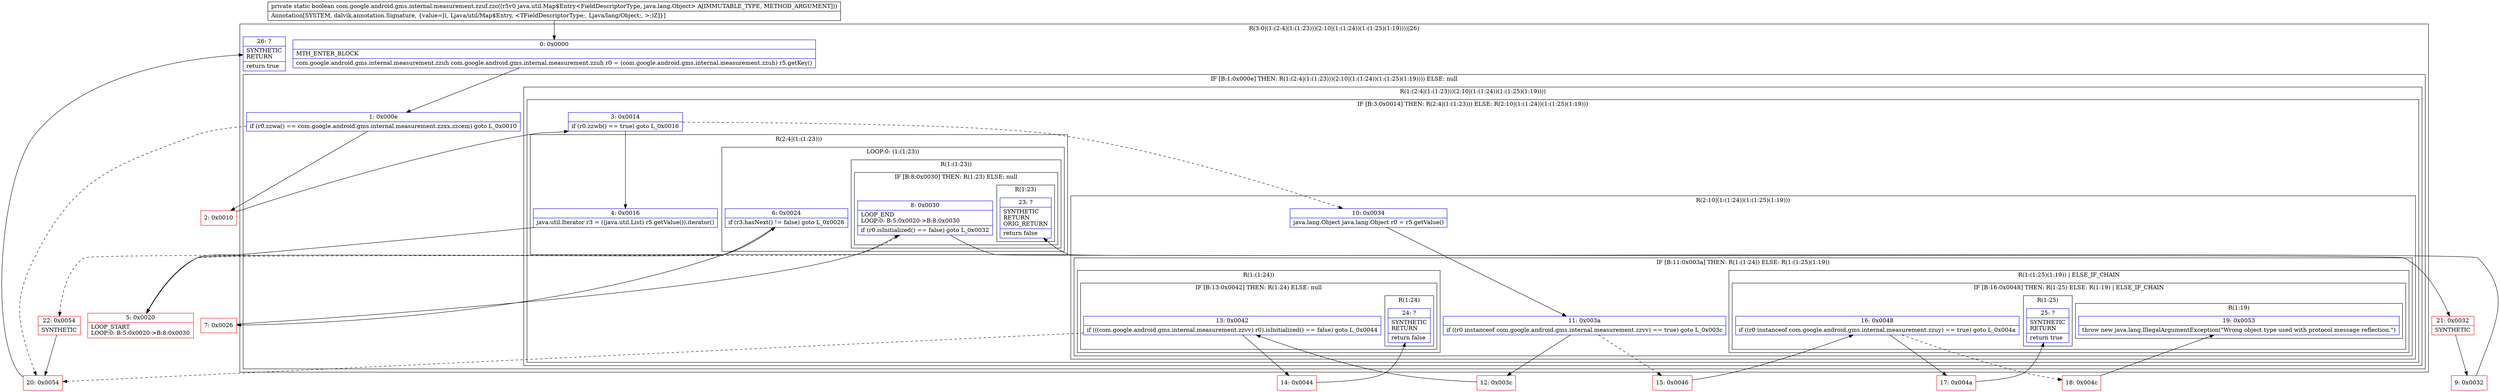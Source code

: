 digraph "CFG forcom.google.android.gms.internal.measurement.zzuf.zzc(Ljava\/util\/Map$Entry;)Z" {
subgraph cluster_Region_1229871611 {
label = "R(3:0|(1:(2:4|(1:(1:23)))(2:10|(1:(1:24))(1:(1:25)(1:19))))|26)";
node [shape=record,color=blue];
Node_0 [shape=record,label="{0\:\ 0x0000|MTH_ENTER_BLOCK\l|com.google.android.gms.internal.measurement.zzuh com.google.android.gms.internal.measurement.zzuh r0 = (com.google.android.gms.internal.measurement.zzuh) r5.getKey()\l}"];
subgraph cluster_IfRegion_561191905 {
label = "IF [B:1:0x000e] THEN: R(1:(2:4|(1:(1:23)))(2:10|(1:(1:24))(1:(1:25)(1:19)))) ELSE: null";
node [shape=record,color=blue];
Node_1 [shape=record,label="{1\:\ 0x000e|if (r0.zzwa() == com.google.android.gms.internal.measurement.zzxx.zzcem) goto L_0x0010\l}"];
subgraph cluster_Region_1126766130 {
label = "R(1:(2:4|(1:(1:23)))(2:10|(1:(1:24))(1:(1:25)(1:19))))";
node [shape=record,color=blue];
subgraph cluster_IfRegion_1835836316 {
label = "IF [B:3:0x0014] THEN: R(2:4|(1:(1:23))) ELSE: R(2:10|(1:(1:24))(1:(1:25)(1:19)))";
node [shape=record,color=blue];
Node_3 [shape=record,label="{3\:\ 0x0014|if (r0.zzwb() == true) goto L_0x0016\l}"];
subgraph cluster_Region_563251258 {
label = "R(2:4|(1:(1:23)))";
node [shape=record,color=blue];
Node_4 [shape=record,label="{4\:\ 0x0016|java.util.Iterator r3 = ((java.util.List) r5.getValue()).iterator()\l}"];
subgraph cluster_LoopRegion_1451636011 {
label = "LOOP:0: (1:(1:23))";
node [shape=record,color=blue];
Node_6 [shape=record,label="{6\:\ 0x0024|if (r3.hasNext() != false) goto L_0x0026\l}"];
subgraph cluster_Region_1866182603 {
label = "R(1:(1:23))";
node [shape=record,color=blue];
subgraph cluster_IfRegion_1680391320 {
label = "IF [B:8:0x0030] THEN: R(1:23) ELSE: null";
node [shape=record,color=blue];
Node_8 [shape=record,label="{8\:\ 0x0030|LOOP_END\lLOOP:0: B:5:0x0020\-\>B:8:0x0030\l|if (r0.isInitialized() == false) goto L_0x0032\l}"];
subgraph cluster_Region_1372466047 {
label = "R(1:23)";
node [shape=record,color=blue];
Node_23 [shape=record,label="{23\:\ ?|SYNTHETIC\lRETURN\lORIG_RETURN\l|return false\l}"];
}
}
}
}
}
subgraph cluster_Region_158484973 {
label = "R(2:10|(1:(1:24))(1:(1:25)(1:19)))";
node [shape=record,color=blue];
Node_10 [shape=record,label="{10\:\ 0x0034|java.lang.Object java.lang.Object r0 = r5.getValue()\l}"];
subgraph cluster_IfRegion_843598009 {
label = "IF [B:11:0x003a] THEN: R(1:(1:24)) ELSE: R(1:(1:25)(1:19))";
node [shape=record,color=blue];
Node_11 [shape=record,label="{11\:\ 0x003a|if ((r0 instanceof com.google.android.gms.internal.measurement.zzvv) == true) goto L_0x003c\l}"];
subgraph cluster_Region_906392320 {
label = "R(1:(1:24))";
node [shape=record,color=blue];
subgraph cluster_IfRegion_199090434 {
label = "IF [B:13:0x0042] THEN: R(1:24) ELSE: null";
node [shape=record,color=blue];
Node_13 [shape=record,label="{13\:\ 0x0042|if (((com.google.android.gms.internal.measurement.zzvv) r0).isInitialized() == false) goto L_0x0044\l}"];
subgraph cluster_Region_82954236 {
label = "R(1:24)";
node [shape=record,color=blue];
Node_24 [shape=record,label="{24\:\ ?|SYNTHETIC\lRETURN\l|return false\l}"];
}
}
}
subgraph cluster_Region_631007110 {
label = "R(1:(1:25)(1:19)) | ELSE_IF_CHAIN\l";
node [shape=record,color=blue];
subgraph cluster_IfRegion_52806566 {
label = "IF [B:16:0x0048] THEN: R(1:25) ELSE: R(1:19) | ELSE_IF_CHAIN\l";
node [shape=record,color=blue];
Node_16 [shape=record,label="{16\:\ 0x0048|if ((r0 instanceof com.google.android.gms.internal.measurement.zzuy) == true) goto L_0x004a\l}"];
subgraph cluster_Region_94971289 {
label = "R(1:25)";
node [shape=record,color=blue];
Node_25 [shape=record,label="{25\:\ ?|SYNTHETIC\lRETURN\l|return true\l}"];
}
subgraph cluster_Region_3332191 {
label = "R(1:19)";
node [shape=record,color=blue];
Node_19 [shape=record,label="{19\:\ 0x0053|throw new java.lang.IllegalArgumentException(\"Wrong object type used with protocol message reflection.\")\l}"];
}
}
}
}
}
}
}
}
Node_26 [shape=record,label="{26\:\ ?|SYNTHETIC\lRETURN\l|return true\l}"];
}
Node_2 [shape=record,color=red,label="{2\:\ 0x0010}"];
Node_5 [shape=record,color=red,label="{5\:\ 0x0020|LOOP_START\lLOOP:0: B:5:0x0020\-\>B:8:0x0030\l}"];
Node_7 [shape=record,color=red,label="{7\:\ 0x0026}"];
Node_9 [shape=record,color=red,label="{9\:\ 0x0032}"];
Node_12 [shape=record,color=red,label="{12\:\ 0x003c}"];
Node_14 [shape=record,color=red,label="{14\:\ 0x0044}"];
Node_15 [shape=record,color=red,label="{15\:\ 0x0046}"];
Node_17 [shape=record,color=red,label="{17\:\ 0x004a}"];
Node_18 [shape=record,color=red,label="{18\:\ 0x004c}"];
Node_20 [shape=record,color=red,label="{20\:\ 0x0054}"];
Node_21 [shape=record,color=red,label="{21\:\ 0x0032|SYNTHETIC\l}"];
Node_22 [shape=record,color=red,label="{22\:\ 0x0054|SYNTHETIC\l}"];
MethodNode[shape=record,label="{private static boolean com.google.android.gms.internal.measurement.zzuf.zzc((r5v0 java.util.Map$Entry\<FieldDescriptorType, java.lang.Object\> A[IMMUTABLE_TYPE, METHOD_ARGUMENT]))  | Annotation[SYSTEM, dalvik.annotation.Signature, \{value=[(, Ljava\/util\/Map$Entry, \<TFieldDescriptorType;, Ljava\/lang\/Object;, \>;)Z]\}]\l}"];
MethodNode -> Node_0;
Node_0 -> Node_1;
Node_1 -> Node_2;
Node_1 -> Node_20[style=dashed];
Node_3 -> Node_4;
Node_3 -> Node_10[style=dashed];
Node_4 -> Node_5;
Node_6 -> Node_7;
Node_6 -> Node_22[style=dashed];
Node_8 -> Node_5[style=dashed];
Node_8 -> Node_21;
Node_10 -> Node_11;
Node_11 -> Node_12;
Node_11 -> Node_15[style=dashed];
Node_13 -> Node_14;
Node_13 -> Node_20[style=dashed];
Node_16 -> Node_17;
Node_16 -> Node_18[style=dashed];
Node_2 -> Node_3;
Node_5 -> Node_6;
Node_7 -> Node_8;
Node_9 -> Node_23;
Node_12 -> Node_13;
Node_14 -> Node_24;
Node_15 -> Node_16;
Node_17 -> Node_25;
Node_18 -> Node_19;
Node_20 -> Node_26;
Node_21 -> Node_9;
Node_22 -> Node_20;
}


